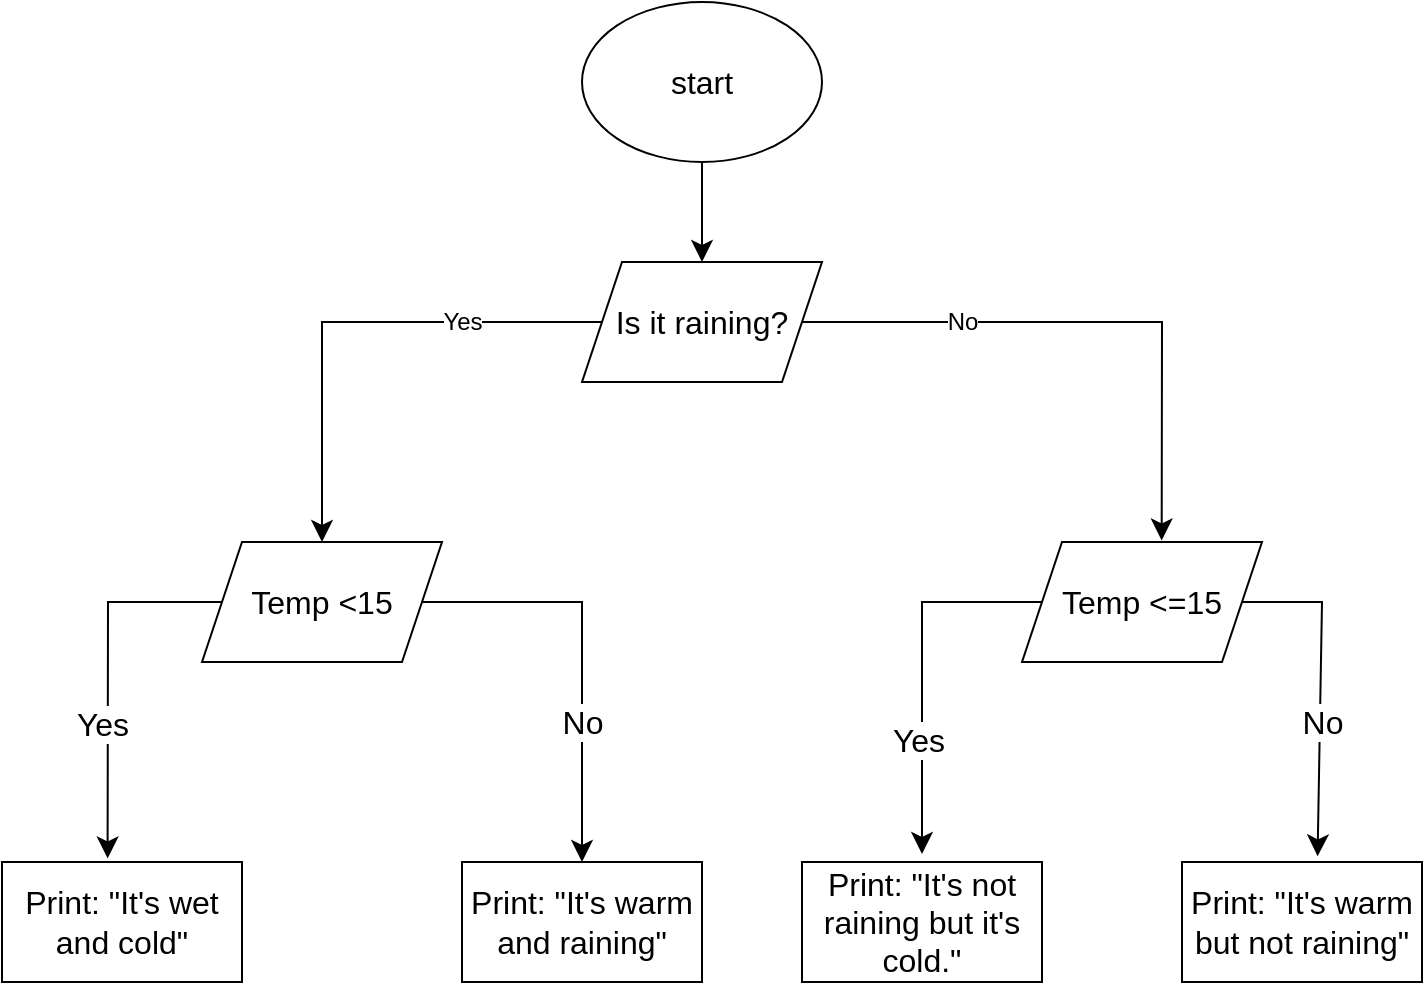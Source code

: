 <mxfile version="22.1.7" type="device">
  <diagram name="Page-1" id="Ta0aKKgEkZ-Oxt20f8kZ">
    <mxGraphModel dx="1420" dy="1229" grid="1" gridSize="10" guides="1" tooltips="1" connect="1" arrows="1" fold="1" page="0" pageScale="1" pageWidth="1169" pageHeight="827" math="0" shadow="0">
      <root>
        <mxCell id="0" />
        <mxCell id="1" parent="0" />
        <mxCell id="oeYPL7q5qpbZMR1cDwIY-1" value="start" style="ellipse;whiteSpace=wrap;html=1;fontSize=16;" vertex="1" parent="1">
          <mxGeometry x="350" y="-360" width="120" height="80" as="geometry" />
        </mxCell>
        <mxCell id="oeYPL7q5qpbZMR1cDwIY-2" value="" style="endArrow=classic;html=1;rounded=0;fontSize=12;startSize=8;endSize=8;curved=1;exitX=0.5;exitY=1;exitDx=0;exitDy=0;" edge="1" parent="1" source="oeYPL7q5qpbZMR1cDwIY-1">
          <mxGeometry width="50" height="50" relative="1" as="geometry">
            <mxPoint x="440" y="120" as="sourcePoint" />
            <mxPoint x="410" y="-230" as="targetPoint" />
          </mxGeometry>
        </mxCell>
        <mxCell id="oeYPL7q5qpbZMR1cDwIY-3" value="Is it raining?" style="shape=parallelogram;perimeter=parallelogramPerimeter;whiteSpace=wrap;html=1;fixedSize=1;fontSize=16;" vertex="1" parent="1">
          <mxGeometry x="350" y="-230" width="120" height="60" as="geometry" />
        </mxCell>
        <mxCell id="oeYPL7q5qpbZMR1cDwIY-4" value="No" style="endArrow=classic;html=1;rounded=0;fontSize=12;startSize=8;endSize=8;exitX=1;exitY=0.5;exitDx=0;exitDy=0;entryX=0.582;entryY=-0.013;entryDx=0;entryDy=0;entryPerimeter=0;" edge="1" parent="1" source="oeYPL7q5qpbZMR1cDwIY-3" target="oeYPL7q5qpbZMR1cDwIY-9">
          <mxGeometry x="-0.447" width="50" height="50" relative="1" as="geometry">
            <mxPoint x="460" y="-190" as="sourcePoint" />
            <mxPoint x="580" y="-200" as="targetPoint" />
            <Array as="points">
              <mxPoint x="640" y="-200" />
            </Array>
            <mxPoint as="offset" />
          </mxGeometry>
        </mxCell>
        <mxCell id="oeYPL7q5qpbZMR1cDwIY-6" value="Yes" style="endArrow=classic;html=1;rounded=0;fontSize=12;startSize=8;endSize=8;exitX=0;exitY=0.5;exitDx=0;exitDy=0;entryX=0.5;entryY=0;entryDx=0;entryDy=0;" edge="1" parent="1" source="oeYPL7q5qpbZMR1cDwIY-3" target="oeYPL7q5qpbZMR1cDwIY-8">
          <mxGeometry x="-0.44" width="50" height="50" relative="1" as="geometry">
            <mxPoint x="470" y="-190" as="sourcePoint" />
            <mxPoint x="410" y="-50" as="targetPoint" />
            <Array as="points">
              <mxPoint x="220" y="-200" />
            </Array>
            <mxPoint as="offset" />
          </mxGeometry>
        </mxCell>
        <mxCell id="oeYPL7q5qpbZMR1cDwIY-8" value="Temp &amp;lt;15" style="shape=parallelogram;perimeter=parallelogramPerimeter;whiteSpace=wrap;html=1;fixedSize=1;fontSize=16;" vertex="1" parent="1">
          <mxGeometry x="160" y="-90" width="120" height="60" as="geometry" />
        </mxCell>
        <mxCell id="oeYPL7q5qpbZMR1cDwIY-9" value="Temp &amp;lt;=15" style="shape=parallelogram;perimeter=parallelogramPerimeter;whiteSpace=wrap;html=1;fixedSize=1;fontSize=16;" vertex="1" parent="1">
          <mxGeometry x="570" y="-90" width="120" height="60" as="geometry" />
        </mxCell>
        <mxCell id="oeYPL7q5qpbZMR1cDwIY-10" value="" style="endArrow=classic;html=1;rounded=0;fontSize=12;startSize=8;endSize=8;exitX=0;exitY=0.5;exitDx=0;exitDy=0;entryX=0.44;entryY=-0.03;entryDx=0;entryDy=0;entryPerimeter=0;" edge="1" parent="1" source="oeYPL7q5qpbZMR1cDwIY-8" target="oeYPL7q5qpbZMR1cDwIY-15">
          <mxGeometry width="50" height="50" relative="1" as="geometry">
            <mxPoint x="320" y="30" as="sourcePoint" />
            <mxPoint x="80" y="-60" as="targetPoint" />
            <Array as="points">
              <mxPoint x="113" y="-60" />
            </Array>
          </mxGeometry>
        </mxCell>
        <mxCell id="oeYPL7q5qpbZMR1cDwIY-13" value="Yes" style="edgeLabel;html=1;align=center;verticalAlign=middle;resizable=0;points=[];fontSize=16;" vertex="1" connectable="0" parent="oeYPL7q5qpbZMR1cDwIY-10">
          <mxGeometry x="-0.12" relative="1" as="geometry">
            <mxPoint x="-3" y="36" as="offset" />
          </mxGeometry>
        </mxCell>
        <mxCell id="oeYPL7q5qpbZMR1cDwIY-11" value="" style="endArrow=classic;html=1;rounded=0;fontSize=12;startSize=8;endSize=8;exitX=1;exitY=0.5;exitDx=0;exitDy=0;entryX=0.5;entryY=0;entryDx=0;entryDy=0;" edge="1" parent="1" source="oeYPL7q5qpbZMR1cDwIY-8" target="oeYPL7q5qpbZMR1cDwIY-14">
          <mxGeometry width="50" height="50" relative="1" as="geometry">
            <mxPoint x="320" y="30" as="sourcePoint" />
            <mxPoint x="370" y="-60" as="targetPoint" />
            <Array as="points">
              <mxPoint x="350" y="-60" />
            </Array>
          </mxGeometry>
        </mxCell>
        <mxCell id="oeYPL7q5qpbZMR1cDwIY-12" value="No" style="edgeLabel;html=1;align=center;verticalAlign=middle;resizable=0;points=[];fontSize=16;" vertex="1" connectable="0" parent="oeYPL7q5qpbZMR1cDwIY-11">
          <mxGeometry x="-0.104" y="-1" relative="1" as="geometry">
            <mxPoint x="1" y="46" as="offset" />
          </mxGeometry>
        </mxCell>
        <mxCell id="oeYPL7q5qpbZMR1cDwIY-14" value="Print: &quot;It&#39;s warm and raining&quot;" style="rounded=0;whiteSpace=wrap;html=1;fontSize=16;" vertex="1" parent="1">
          <mxGeometry x="290" y="70" width="120" height="60" as="geometry" />
        </mxCell>
        <mxCell id="oeYPL7q5qpbZMR1cDwIY-15" value="Print: &quot;It&#39;s wet and cold&quot;" style="rounded=0;whiteSpace=wrap;html=1;fontSize=16;" vertex="1" parent="1">
          <mxGeometry x="60" y="70" width="120" height="60" as="geometry" />
        </mxCell>
        <mxCell id="oeYPL7q5qpbZMR1cDwIY-17" value="" style="endArrow=classic;html=1;rounded=0;fontSize=12;startSize=8;endSize=8;entryX=0.565;entryY=-0.047;entryDx=0;entryDy=0;entryPerimeter=0;exitX=1;exitY=0.5;exitDx=0;exitDy=0;" edge="1" parent="1" source="oeYPL7q5qpbZMR1cDwIY-9" target="oeYPL7q5qpbZMR1cDwIY-18">
          <mxGeometry width="50" height="50" relative="1" as="geometry">
            <mxPoint x="740" y="-60" as="sourcePoint" />
            <mxPoint x="750" y="-60" as="targetPoint" />
            <Array as="points">
              <mxPoint x="720" y="-60" />
            </Array>
          </mxGeometry>
        </mxCell>
        <mxCell id="oeYPL7q5qpbZMR1cDwIY-19" value="No" style="edgeLabel;html=1;align=center;verticalAlign=middle;resizable=0;points=[];fontSize=16;" vertex="1" connectable="0" parent="oeYPL7q5qpbZMR1cDwIY-17">
          <mxGeometry x="-0.177" relative="1" as="geometry">
            <mxPoint y="31" as="offset" />
          </mxGeometry>
        </mxCell>
        <mxCell id="oeYPL7q5qpbZMR1cDwIY-18" value="Print: &quot;It&#39;s warm but not raining&quot;" style="rounded=0;whiteSpace=wrap;html=1;fontSize=16;" vertex="1" parent="1">
          <mxGeometry x="650" y="70" width="120" height="60" as="geometry" />
        </mxCell>
        <mxCell id="oeYPL7q5qpbZMR1cDwIY-20" value="" style="endArrow=classic;html=1;rounded=0;fontSize=12;startSize=8;endSize=8;exitX=0;exitY=0.5;exitDx=0;exitDy=0;" edge="1" parent="1" source="oeYPL7q5qpbZMR1cDwIY-9">
          <mxGeometry width="50" height="50" relative="1" as="geometry">
            <mxPoint x="529.5" y="-110" as="sourcePoint" />
            <mxPoint x="520" y="66" as="targetPoint" />
            <Array as="points">
              <mxPoint x="520" y="-60" />
            </Array>
          </mxGeometry>
        </mxCell>
        <mxCell id="oeYPL7q5qpbZMR1cDwIY-23" value="Yes" style="edgeLabel;html=1;align=center;verticalAlign=middle;resizable=0;points=[];fontSize=16;" vertex="1" connectable="0" parent="oeYPL7q5qpbZMR1cDwIY-20">
          <mxGeometry x="0.389" y="-2" relative="1" as="geometry">
            <mxPoint as="offset" />
          </mxGeometry>
        </mxCell>
        <mxCell id="oeYPL7q5qpbZMR1cDwIY-22" value="Print: &quot;It&#39;s not raining but it&#39;s cold.&quot;" style="rounded=0;whiteSpace=wrap;html=1;fontSize=16;" vertex="1" parent="1">
          <mxGeometry x="460" y="70" width="120" height="60" as="geometry" />
        </mxCell>
      </root>
    </mxGraphModel>
  </diagram>
</mxfile>
